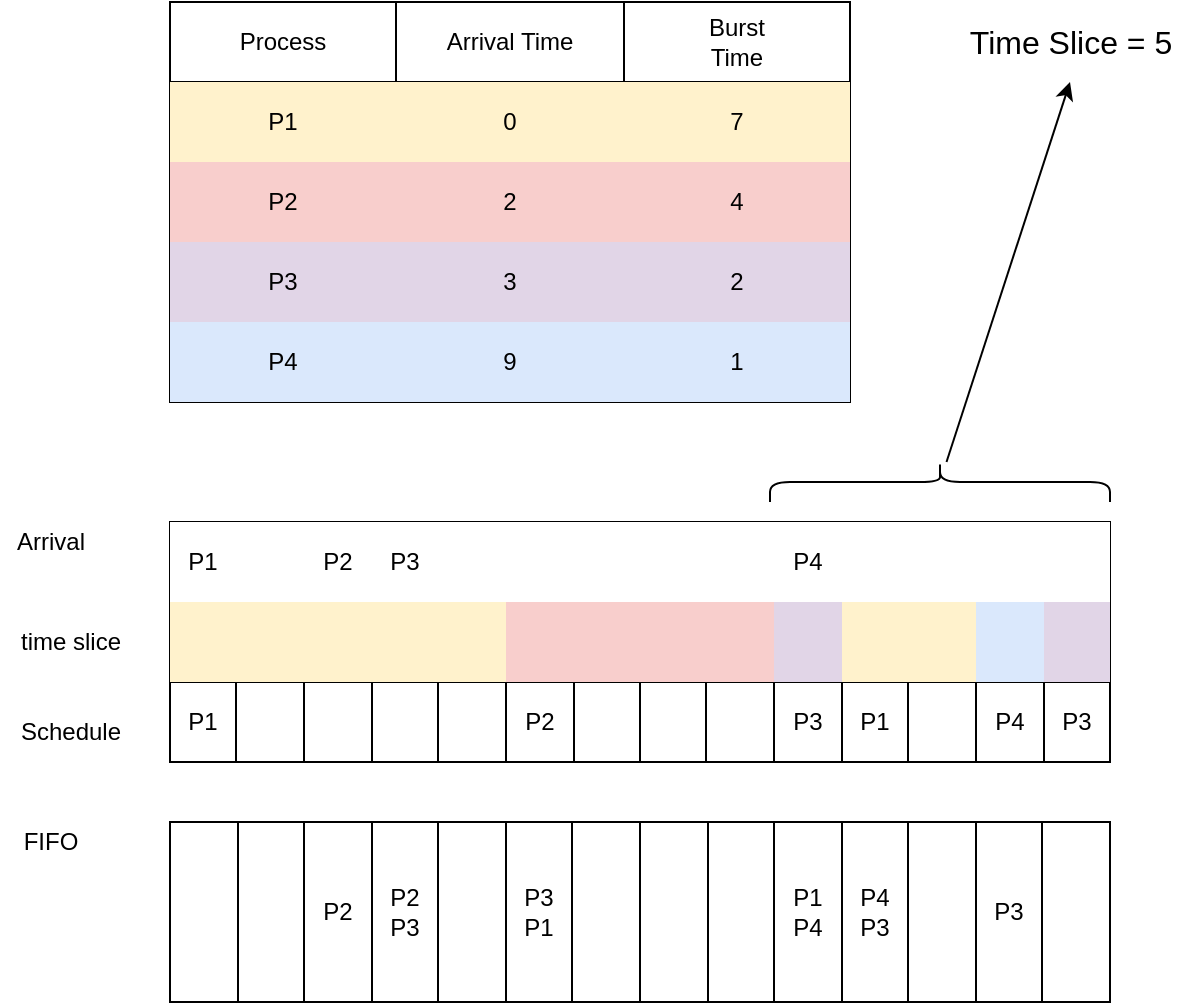 <mxfile version="13.5.3" type="github">
  <diagram id="oq2WA_Q4cAMV0qUKURcl" name="Page-1">
    <mxGraphModel dx="2066" dy="1105" grid="1" gridSize="10" guides="1" tooltips="1" connect="1" arrows="1" fold="1" page="1" pageScale="1" pageWidth="827" pageHeight="1169" math="0" shadow="0">
      <root>
        <mxCell id="0" />
        <mxCell id="1" parent="0" />
        <mxCell id="zv5d0t6G8cHftNeSnKc--1" value="" style="shape=table;html=1;whiteSpace=wrap;startSize=0;container=1;collapsible=0;childLayout=tableLayout;" vertex="1" parent="1">
          <mxGeometry x="190" y="220" width="340" height="200" as="geometry" />
        </mxCell>
        <mxCell id="zv5d0t6G8cHftNeSnKc--2" value="" style="shape=partialRectangle;html=1;whiteSpace=wrap;collapsible=0;dropTarget=0;pointerEvents=0;fillColor=none;top=0;left=0;bottom=0;right=0;points=[[0,0.5],[1,0.5]];portConstraint=eastwest;" vertex="1" parent="zv5d0t6G8cHftNeSnKc--1">
          <mxGeometry width="340" height="40" as="geometry" />
        </mxCell>
        <mxCell id="zv5d0t6G8cHftNeSnKc--3" value="Process" style="shape=partialRectangle;html=1;whiteSpace=wrap;connectable=0;overflow=hidden;fillColor=none;top=0;left=0;bottom=0;right=0;" vertex="1" parent="zv5d0t6G8cHftNeSnKc--2">
          <mxGeometry width="113" height="40" as="geometry" />
        </mxCell>
        <mxCell id="zv5d0t6G8cHftNeSnKc--4" value="Arrival Time" style="shape=partialRectangle;html=1;whiteSpace=wrap;connectable=0;overflow=hidden;fillColor=none;top=0;left=0;bottom=0;right=0;" vertex="1" parent="zv5d0t6G8cHftNeSnKc--2">
          <mxGeometry x="113" width="114" height="40" as="geometry" />
        </mxCell>
        <mxCell id="zv5d0t6G8cHftNeSnKc--5" value="Burst&lt;br&gt;Time" style="shape=partialRectangle;html=1;whiteSpace=wrap;connectable=0;overflow=hidden;fillColor=none;top=0;left=0;bottom=0;right=0;" vertex="1" parent="zv5d0t6G8cHftNeSnKc--2">
          <mxGeometry x="227" width="113" height="40" as="geometry" />
        </mxCell>
        <mxCell id="zv5d0t6G8cHftNeSnKc--6" value="" style="shape=partialRectangle;html=1;whiteSpace=wrap;collapsible=0;dropTarget=0;pointerEvents=0;fillColor=none;top=0;left=0;bottom=0;right=0;points=[[0,0.5],[1,0.5]];portConstraint=eastwest;" vertex="1" parent="zv5d0t6G8cHftNeSnKc--1">
          <mxGeometry y="40" width="340" height="40" as="geometry" />
        </mxCell>
        <mxCell id="zv5d0t6G8cHftNeSnKc--7" value="P1" style="shape=partialRectangle;html=1;whiteSpace=wrap;connectable=0;overflow=hidden;fillColor=#fff2cc;top=0;left=0;bottom=0;right=0;strokeColor=#d6b656;" vertex="1" parent="zv5d0t6G8cHftNeSnKc--6">
          <mxGeometry width="113" height="40" as="geometry" />
        </mxCell>
        <mxCell id="zv5d0t6G8cHftNeSnKc--8" value="0" style="shape=partialRectangle;html=1;whiteSpace=wrap;connectable=0;overflow=hidden;fillColor=#fff2cc;top=0;left=0;bottom=0;right=0;strokeColor=#d6b656;" vertex="1" parent="zv5d0t6G8cHftNeSnKc--6">
          <mxGeometry x="113" width="114" height="40" as="geometry" />
        </mxCell>
        <mxCell id="zv5d0t6G8cHftNeSnKc--9" value="7" style="shape=partialRectangle;html=1;whiteSpace=wrap;connectable=0;overflow=hidden;fillColor=#fff2cc;top=0;left=0;bottom=0;right=0;strokeColor=#d6b656;" vertex="1" parent="zv5d0t6G8cHftNeSnKc--6">
          <mxGeometry x="227" width="113" height="40" as="geometry" />
        </mxCell>
        <mxCell id="zv5d0t6G8cHftNeSnKc--10" value="" style="shape=partialRectangle;html=1;whiteSpace=wrap;collapsible=0;dropTarget=0;pointerEvents=0;fillColor=none;top=0;left=0;bottom=0;right=0;points=[[0,0.5],[1,0.5]];portConstraint=eastwest;" vertex="1" parent="zv5d0t6G8cHftNeSnKc--1">
          <mxGeometry y="80" width="340" height="40" as="geometry" />
        </mxCell>
        <mxCell id="zv5d0t6G8cHftNeSnKc--11" value="P2" style="shape=partialRectangle;html=1;whiteSpace=wrap;connectable=0;overflow=hidden;fillColor=#f8cecc;top=0;left=0;bottom=0;right=0;strokeColor=#b85450;" vertex="1" parent="zv5d0t6G8cHftNeSnKc--10">
          <mxGeometry width="113" height="40" as="geometry" />
        </mxCell>
        <mxCell id="zv5d0t6G8cHftNeSnKc--12" value="2" style="shape=partialRectangle;html=1;whiteSpace=wrap;connectable=0;overflow=hidden;fillColor=#f8cecc;top=0;left=0;bottom=0;right=0;strokeColor=#b85450;" vertex="1" parent="zv5d0t6G8cHftNeSnKc--10">
          <mxGeometry x="113" width="114" height="40" as="geometry" />
        </mxCell>
        <mxCell id="zv5d0t6G8cHftNeSnKc--13" value="4" style="shape=partialRectangle;html=1;whiteSpace=wrap;connectable=0;overflow=hidden;fillColor=#f8cecc;top=0;left=0;bottom=0;right=0;strokeColor=#b85450;" vertex="1" parent="zv5d0t6G8cHftNeSnKc--10">
          <mxGeometry x="227" width="113" height="40" as="geometry" />
        </mxCell>
        <mxCell id="zv5d0t6G8cHftNeSnKc--14" value="" style="shape=partialRectangle;html=1;whiteSpace=wrap;collapsible=0;dropTarget=0;pointerEvents=0;fillColor=none;top=0;left=0;bottom=0;right=0;points=[[0,0.5],[1,0.5]];portConstraint=eastwest;" vertex="1" parent="zv5d0t6G8cHftNeSnKc--1">
          <mxGeometry y="120" width="340" height="40" as="geometry" />
        </mxCell>
        <mxCell id="zv5d0t6G8cHftNeSnKc--15" value="P3" style="shape=partialRectangle;html=1;whiteSpace=wrap;connectable=0;overflow=hidden;fillColor=#e1d5e7;top=0;left=0;bottom=0;right=0;strokeColor=#9673a6;" vertex="1" parent="zv5d0t6G8cHftNeSnKc--14">
          <mxGeometry width="113" height="40" as="geometry" />
        </mxCell>
        <mxCell id="zv5d0t6G8cHftNeSnKc--16" value="3" style="shape=partialRectangle;html=1;whiteSpace=wrap;connectable=0;overflow=hidden;fillColor=#e1d5e7;top=0;left=0;bottom=0;right=0;strokeColor=#9673a6;" vertex="1" parent="zv5d0t6G8cHftNeSnKc--14">
          <mxGeometry x="113" width="114" height="40" as="geometry" />
        </mxCell>
        <mxCell id="zv5d0t6G8cHftNeSnKc--17" value="2" style="shape=partialRectangle;html=1;whiteSpace=wrap;connectable=0;overflow=hidden;fillColor=#e1d5e7;top=0;left=0;bottom=0;right=0;strokeColor=#9673a6;" vertex="1" parent="zv5d0t6G8cHftNeSnKc--14">
          <mxGeometry x="227" width="113" height="40" as="geometry" />
        </mxCell>
        <mxCell id="zv5d0t6G8cHftNeSnKc--18" value="" style="shape=partialRectangle;html=1;whiteSpace=wrap;collapsible=0;dropTarget=0;pointerEvents=0;fillColor=none;top=0;left=0;bottom=0;right=0;points=[[0,0.5],[1,0.5]];portConstraint=eastwest;" vertex="1" parent="zv5d0t6G8cHftNeSnKc--1">
          <mxGeometry y="160" width="340" height="40" as="geometry" />
        </mxCell>
        <mxCell id="zv5d0t6G8cHftNeSnKc--19" value="P4" style="shape=partialRectangle;html=1;whiteSpace=wrap;connectable=0;overflow=hidden;fillColor=#dae8fc;top=0;left=0;bottom=0;right=0;strokeColor=#6c8ebf;" vertex="1" parent="zv5d0t6G8cHftNeSnKc--18">
          <mxGeometry width="113" height="40" as="geometry" />
        </mxCell>
        <mxCell id="zv5d0t6G8cHftNeSnKc--20" value="9" style="shape=partialRectangle;html=1;whiteSpace=wrap;connectable=0;overflow=hidden;fillColor=#dae8fc;top=0;left=0;bottom=0;right=0;strokeColor=#6c8ebf;" vertex="1" parent="zv5d0t6G8cHftNeSnKc--18">
          <mxGeometry x="113" width="114" height="40" as="geometry" />
        </mxCell>
        <mxCell id="zv5d0t6G8cHftNeSnKc--21" value="1" style="shape=partialRectangle;html=1;whiteSpace=wrap;connectable=0;overflow=hidden;fillColor=#dae8fc;top=0;left=0;bottom=0;right=0;strokeColor=#6c8ebf;" vertex="1" parent="zv5d0t6G8cHftNeSnKc--18">
          <mxGeometry x="227" width="113" height="40" as="geometry" />
        </mxCell>
        <mxCell id="zv5d0t6G8cHftNeSnKc--22" value="" style="shape=table;html=1;whiteSpace=wrap;startSize=0;container=1;collapsible=0;childLayout=tableLayout;" vertex="1" parent="1">
          <mxGeometry x="190" y="480" width="470" height="120" as="geometry" />
        </mxCell>
        <mxCell id="zv5d0t6G8cHftNeSnKc--23" style="shape=partialRectangle;html=1;whiteSpace=wrap;collapsible=0;dropTarget=0;pointerEvents=0;fillColor=none;top=0;left=0;bottom=0;right=0;points=[[0,0.5],[1,0.5]];portConstraint=eastwest;" vertex="1" parent="zv5d0t6G8cHftNeSnKc--22">
          <mxGeometry width="470" height="40" as="geometry" />
        </mxCell>
        <mxCell id="zv5d0t6G8cHftNeSnKc--24" value="P1" style="shape=partialRectangle;html=1;whiteSpace=wrap;connectable=0;overflow=hidden;top=0;left=0;bottom=0;right=0;" vertex="1" parent="zv5d0t6G8cHftNeSnKc--23">
          <mxGeometry width="33" height="40" as="geometry" />
        </mxCell>
        <mxCell id="zv5d0t6G8cHftNeSnKc--25" style="shape=partialRectangle;html=1;whiteSpace=wrap;connectable=0;overflow=hidden;top=0;left=0;bottom=0;right=0;" vertex="1" parent="zv5d0t6G8cHftNeSnKc--23">
          <mxGeometry x="33" width="34" height="40" as="geometry" />
        </mxCell>
        <mxCell id="zv5d0t6G8cHftNeSnKc--26" value="P2" style="shape=partialRectangle;html=1;whiteSpace=wrap;connectable=0;overflow=hidden;top=0;left=0;bottom=0;right=0;" vertex="1" parent="zv5d0t6G8cHftNeSnKc--23">
          <mxGeometry x="67" width="34" height="40" as="geometry" />
        </mxCell>
        <mxCell id="zv5d0t6G8cHftNeSnKc--27" value="P3" style="shape=partialRectangle;html=1;whiteSpace=wrap;connectable=0;overflow=hidden;top=0;left=0;bottom=0;right=0;" vertex="1" parent="zv5d0t6G8cHftNeSnKc--23">
          <mxGeometry x="101" width="33" height="40" as="geometry" />
        </mxCell>
        <mxCell id="zv5d0t6G8cHftNeSnKc--28" style="shape=partialRectangle;html=1;whiteSpace=wrap;connectable=0;overflow=hidden;top=0;left=0;bottom=0;right=0;" vertex="1" parent="zv5d0t6G8cHftNeSnKc--23">
          <mxGeometry x="134" width="34" height="40" as="geometry" />
        </mxCell>
        <mxCell id="zv5d0t6G8cHftNeSnKc--29" value="" style="shape=partialRectangle;html=1;whiteSpace=wrap;connectable=0;overflow=hidden;top=0;left=0;bottom=0;right=0;" vertex="1" parent="zv5d0t6G8cHftNeSnKc--23">
          <mxGeometry x="168" width="34" height="40" as="geometry" />
        </mxCell>
        <mxCell id="zv5d0t6G8cHftNeSnKc--30" style="shape=partialRectangle;html=1;whiteSpace=wrap;connectable=0;overflow=hidden;top=0;left=0;bottom=0;right=0;" vertex="1" parent="zv5d0t6G8cHftNeSnKc--23">
          <mxGeometry x="202" width="33" height="40" as="geometry" />
        </mxCell>
        <mxCell id="zv5d0t6G8cHftNeSnKc--31" style="shape=partialRectangle;html=1;whiteSpace=wrap;connectable=0;overflow=hidden;top=0;left=0;bottom=0;right=0;" vertex="1" parent="zv5d0t6G8cHftNeSnKc--23">
          <mxGeometry x="235" width="33" height="40" as="geometry" />
        </mxCell>
        <mxCell id="zv5d0t6G8cHftNeSnKc--32" style="shape=partialRectangle;html=1;whiteSpace=wrap;connectable=0;overflow=hidden;top=0;left=0;bottom=0;right=0;" vertex="1" parent="zv5d0t6G8cHftNeSnKc--23">
          <mxGeometry x="268" width="34" height="40" as="geometry" />
        </mxCell>
        <mxCell id="zv5d0t6G8cHftNeSnKc--33" value="P4" style="shape=partialRectangle;html=1;whiteSpace=wrap;connectable=0;overflow=hidden;top=0;left=0;bottom=0;right=0;" vertex="1" parent="zv5d0t6G8cHftNeSnKc--23">
          <mxGeometry x="302" width="34" height="40" as="geometry" />
        </mxCell>
        <mxCell id="zv5d0t6G8cHftNeSnKc--34" style="shape=partialRectangle;html=1;whiteSpace=wrap;connectable=0;overflow=hidden;top=0;left=0;bottom=0;right=0;" vertex="1" parent="zv5d0t6G8cHftNeSnKc--23">
          <mxGeometry x="336" width="33" height="40" as="geometry" />
        </mxCell>
        <mxCell id="zv5d0t6G8cHftNeSnKc--35" style="shape=partialRectangle;html=1;whiteSpace=wrap;connectable=0;overflow=hidden;top=0;left=0;bottom=0;right=0;" vertex="1" parent="zv5d0t6G8cHftNeSnKc--23">
          <mxGeometry x="369" width="34" height="40" as="geometry" />
        </mxCell>
        <mxCell id="zv5d0t6G8cHftNeSnKc--36" style="shape=partialRectangle;html=1;whiteSpace=wrap;connectable=0;overflow=hidden;top=0;left=0;bottom=0;right=0;" vertex="1" parent="zv5d0t6G8cHftNeSnKc--23">
          <mxGeometry x="403" width="34" height="40" as="geometry" />
        </mxCell>
        <mxCell id="zv5d0t6G8cHftNeSnKc--37" style="shape=partialRectangle;html=1;whiteSpace=wrap;connectable=0;overflow=hidden;top=0;left=0;bottom=0;right=0;" vertex="1" parent="zv5d0t6G8cHftNeSnKc--23">
          <mxGeometry x="437" width="33" height="40" as="geometry" />
        </mxCell>
        <mxCell id="zv5d0t6G8cHftNeSnKc--38" value="" style="shape=partialRectangle;html=1;whiteSpace=wrap;collapsible=0;dropTarget=0;pointerEvents=0;fillColor=none;top=0;left=0;bottom=0;right=0;points=[[0,0.5],[1,0.5]];portConstraint=eastwest;" vertex="1" parent="zv5d0t6G8cHftNeSnKc--22">
          <mxGeometry y="40" width="470" height="40" as="geometry" />
        </mxCell>
        <mxCell id="zv5d0t6G8cHftNeSnKc--39" value="" style="shape=partialRectangle;html=1;whiteSpace=wrap;connectable=0;overflow=hidden;fillColor=#fff2cc;top=0;left=0;bottom=0;right=0;strokeColor=#d6b656;" vertex="1" parent="zv5d0t6G8cHftNeSnKc--38">
          <mxGeometry width="33" height="40" as="geometry" />
        </mxCell>
        <mxCell id="zv5d0t6G8cHftNeSnKc--40" value="" style="shape=partialRectangle;html=1;whiteSpace=wrap;connectable=0;overflow=hidden;fillColor=#fff2cc;top=0;left=0;bottom=0;right=0;strokeColor=#d6b656;" vertex="1" parent="zv5d0t6G8cHftNeSnKc--38">
          <mxGeometry x="33" width="34" height="40" as="geometry" />
        </mxCell>
        <mxCell id="zv5d0t6G8cHftNeSnKc--41" value="" style="shape=partialRectangle;html=1;whiteSpace=wrap;connectable=0;overflow=hidden;fillColor=#fff2cc;top=0;left=0;bottom=0;right=0;strokeColor=#d6b656;" vertex="1" parent="zv5d0t6G8cHftNeSnKc--38">
          <mxGeometry x="67" width="34" height="40" as="geometry" />
        </mxCell>
        <mxCell id="zv5d0t6G8cHftNeSnKc--42" value="" style="shape=partialRectangle;html=1;whiteSpace=wrap;connectable=0;overflow=hidden;fillColor=#fff2cc;top=0;left=0;bottom=0;right=0;strokeColor=#d6b656;" vertex="1" parent="zv5d0t6G8cHftNeSnKc--38">
          <mxGeometry x="101" width="33" height="40" as="geometry" />
        </mxCell>
        <mxCell id="zv5d0t6G8cHftNeSnKc--43" value="" style="shape=partialRectangle;html=1;whiteSpace=wrap;connectable=0;overflow=hidden;fillColor=#fff2cc;top=0;left=0;bottom=0;right=0;strokeColor=#d6b656;" vertex="1" parent="zv5d0t6G8cHftNeSnKc--38">
          <mxGeometry x="134" width="34" height="40" as="geometry" />
        </mxCell>
        <mxCell id="zv5d0t6G8cHftNeSnKc--44" value="" style="shape=partialRectangle;html=1;whiteSpace=wrap;connectable=0;overflow=hidden;fillColor=#f8cecc;top=0;left=0;bottom=0;right=0;strokeColor=#b85450;" vertex="1" parent="zv5d0t6G8cHftNeSnKc--38">
          <mxGeometry x="168" width="34" height="40" as="geometry" />
        </mxCell>
        <mxCell id="zv5d0t6G8cHftNeSnKc--45" value="" style="shape=partialRectangle;html=1;whiteSpace=wrap;connectable=0;overflow=hidden;fillColor=#f8cecc;top=0;left=0;bottom=0;right=0;strokeColor=#b85450;" vertex="1" parent="zv5d0t6G8cHftNeSnKc--38">
          <mxGeometry x="202" width="33" height="40" as="geometry" />
        </mxCell>
        <mxCell id="zv5d0t6G8cHftNeSnKc--46" value="" style="shape=partialRectangle;html=1;whiteSpace=wrap;connectable=0;overflow=hidden;fillColor=#f8cecc;top=0;left=0;bottom=0;right=0;strokeColor=#b85450;" vertex="1" parent="zv5d0t6G8cHftNeSnKc--38">
          <mxGeometry x="235" width="33" height="40" as="geometry" />
        </mxCell>
        <mxCell id="zv5d0t6G8cHftNeSnKc--47" value="" style="shape=partialRectangle;html=1;whiteSpace=wrap;connectable=0;overflow=hidden;fillColor=#f8cecc;top=0;left=0;bottom=0;right=0;strokeColor=#b85450;" vertex="1" parent="zv5d0t6G8cHftNeSnKc--38">
          <mxGeometry x="268" width="34" height="40" as="geometry" />
        </mxCell>
        <mxCell id="zv5d0t6G8cHftNeSnKc--48" value="" style="shape=partialRectangle;html=1;whiteSpace=wrap;connectable=0;overflow=hidden;fillColor=#e1d5e7;top=0;left=0;bottom=0;right=0;strokeColor=#9673a6;" vertex="1" parent="zv5d0t6G8cHftNeSnKc--38">
          <mxGeometry x="302" width="34" height="40" as="geometry" />
        </mxCell>
        <mxCell id="zv5d0t6G8cHftNeSnKc--49" value="" style="shape=partialRectangle;html=1;whiteSpace=wrap;connectable=0;overflow=hidden;fillColor=#fff2cc;top=0;left=0;bottom=0;right=0;strokeColor=#d6b656;" vertex="1" parent="zv5d0t6G8cHftNeSnKc--38">
          <mxGeometry x="336" width="33" height="40" as="geometry" />
        </mxCell>
        <mxCell id="zv5d0t6G8cHftNeSnKc--50" value="" style="shape=partialRectangle;html=1;whiteSpace=wrap;connectable=0;overflow=hidden;fillColor=#fff2cc;top=0;left=0;bottom=0;right=0;strokeColor=#d6b656;" vertex="1" parent="zv5d0t6G8cHftNeSnKc--38">
          <mxGeometry x="369" width="34" height="40" as="geometry" />
        </mxCell>
        <mxCell id="zv5d0t6G8cHftNeSnKc--51" value="" style="shape=partialRectangle;html=1;whiteSpace=wrap;connectable=0;overflow=hidden;fillColor=#dae8fc;top=0;left=0;bottom=0;right=0;strokeColor=#6c8ebf;" vertex="1" parent="zv5d0t6G8cHftNeSnKc--38">
          <mxGeometry x="403" width="34" height="40" as="geometry" />
        </mxCell>
        <mxCell id="zv5d0t6G8cHftNeSnKc--52" value="" style="shape=partialRectangle;html=1;whiteSpace=wrap;connectable=0;overflow=hidden;fillColor=#e1d5e7;top=0;left=0;bottom=0;right=0;strokeColor=#9673a6;" vertex="1" parent="zv5d0t6G8cHftNeSnKc--38">
          <mxGeometry x="437" width="33" height="40" as="geometry" />
        </mxCell>
        <mxCell id="zv5d0t6G8cHftNeSnKc--53" value="" style="shape=partialRectangle;html=1;whiteSpace=wrap;collapsible=0;dropTarget=0;pointerEvents=0;fillColor=none;top=0;left=0;bottom=0;right=0;points=[[0,0.5],[1,0.5]];portConstraint=eastwest;" vertex="1" parent="zv5d0t6G8cHftNeSnKc--22">
          <mxGeometry y="80" width="470" height="40" as="geometry" />
        </mxCell>
        <mxCell id="zv5d0t6G8cHftNeSnKc--54" value="P1" style="shape=partialRectangle;html=1;whiteSpace=wrap;connectable=0;overflow=hidden;fillColor=none;top=0;left=0;bottom=0;right=0;" vertex="1" parent="zv5d0t6G8cHftNeSnKc--53">
          <mxGeometry width="33" height="40" as="geometry" />
        </mxCell>
        <mxCell id="zv5d0t6G8cHftNeSnKc--55" value="" style="shape=partialRectangle;html=1;whiteSpace=wrap;connectable=0;overflow=hidden;fillColor=none;top=0;left=0;bottom=0;right=0;" vertex="1" parent="zv5d0t6G8cHftNeSnKc--53">
          <mxGeometry x="33" width="34" height="40" as="geometry" />
        </mxCell>
        <mxCell id="zv5d0t6G8cHftNeSnKc--56" value="" style="shape=partialRectangle;html=1;whiteSpace=wrap;connectable=0;overflow=hidden;fillColor=none;top=0;left=0;bottom=0;right=0;" vertex="1" parent="zv5d0t6G8cHftNeSnKc--53">
          <mxGeometry x="67" width="34" height="40" as="geometry" />
        </mxCell>
        <mxCell id="zv5d0t6G8cHftNeSnKc--57" value="" style="shape=partialRectangle;html=1;whiteSpace=wrap;connectable=0;overflow=hidden;fillColor=none;top=0;left=0;bottom=0;right=0;" vertex="1" parent="zv5d0t6G8cHftNeSnKc--53">
          <mxGeometry x="101" width="33" height="40" as="geometry" />
        </mxCell>
        <mxCell id="zv5d0t6G8cHftNeSnKc--58" value="" style="shape=partialRectangle;html=1;whiteSpace=wrap;connectable=0;overflow=hidden;fillColor=none;top=0;left=0;bottom=0;right=0;" vertex="1" parent="zv5d0t6G8cHftNeSnKc--53">
          <mxGeometry x="134" width="34" height="40" as="geometry" />
        </mxCell>
        <mxCell id="zv5d0t6G8cHftNeSnKc--59" value="P2" style="shape=partialRectangle;html=1;whiteSpace=wrap;connectable=0;overflow=hidden;fillColor=none;top=0;left=0;bottom=0;right=0;" vertex="1" parent="zv5d0t6G8cHftNeSnKc--53">
          <mxGeometry x="168" width="34" height="40" as="geometry" />
        </mxCell>
        <mxCell id="zv5d0t6G8cHftNeSnKc--60" value="" style="shape=partialRectangle;html=1;whiteSpace=wrap;connectable=0;overflow=hidden;fillColor=none;top=0;left=0;bottom=0;right=0;" vertex="1" parent="zv5d0t6G8cHftNeSnKc--53">
          <mxGeometry x="202" width="33" height="40" as="geometry" />
        </mxCell>
        <mxCell id="zv5d0t6G8cHftNeSnKc--61" value="" style="shape=partialRectangle;html=1;whiteSpace=wrap;connectable=0;overflow=hidden;fillColor=none;top=0;left=0;bottom=0;right=0;" vertex="1" parent="zv5d0t6G8cHftNeSnKc--53">
          <mxGeometry x="235" width="33" height="40" as="geometry" />
        </mxCell>
        <mxCell id="zv5d0t6G8cHftNeSnKc--62" value="" style="shape=partialRectangle;html=1;whiteSpace=wrap;connectable=0;overflow=hidden;fillColor=none;top=0;left=0;bottom=0;right=0;" vertex="1" parent="zv5d0t6G8cHftNeSnKc--53">
          <mxGeometry x="268" width="34" height="40" as="geometry" />
        </mxCell>
        <mxCell id="zv5d0t6G8cHftNeSnKc--63" value="P3" style="shape=partialRectangle;html=1;whiteSpace=wrap;connectable=0;overflow=hidden;fillColor=none;top=0;left=0;bottom=0;right=0;" vertex="1" parent="zv5d0t6G8cHftNeSnKc--53">
          <mxGeometry x="302" width="34" height="40" as="geometry" />
        </mxCell>
        <mxCell id="zv5d0t6G8cHftNeSnKc--64" value="P1" style="shape=partialRectangle;html=1;whiteSpace=wrap;connectable=0;overflow=hidden;fillColor=none;top=0;left=0;bottom=0;right=0;" vertex="1" parent="zv5d0t6G8cHftNeSnKc--53">
          <mxGeometry x="336" width="33" height="40" as="geometry" />
        </mxCell>
        <mxCell id="zv5d0t6G8cHftNeSnKc--65" value="" style="shape=partialRectangle;html=1;whiteSpace=wrap;connectable=0;overflow=hidden;fillColor=none;top=0;left=0;bottom=0;right=0;" vertex="1" parent="zv5d0t6G8cHftNeSnKc--53">
          <mxGeometry x="369" width="34" height="40" as="geometry" />
        </mxCell>
        <mxCell id="zv5d0t6G8cHftNeSnKc--66" value="P4" style="shape=partialRectangle;html=1;whiteSpace=wrap;connectable=0;overflow=hidden;fillColor=none;top=0;left=0;bottom=0;right=0;" vertex="1" parent="zv5d0t6G8cHftNeSnKc--53">
          <mxGeometry x="403" width="34" height="40" as="geometry" />
        </mxCell>
        <mxCell id="zv5d0t6G8cHftNeSnKc--67" value="P3" style="shape=partialRectangle;html=1;whiteSpace=wrap;connectable=0;overflow=hidden;fillColor=none;top=0;left=0;bottom=0;right=0;" vertex="1" parent="zv5d0t6G8cHftNeSnKc--53">
          <mxGeometry x="437" width="33" height="40" as="geometry" />
        </mxCell>
        <mxCell id="zv5d0t6G8cHftNeSnKc--68" value="FIFO" style="text;html=1;align=center;verticalAlign=middle;resizable=0;points=[];autosize=1;" vertex="1" parent="1">
          <mxGeometry x="110" y="630" width="40" height="20" as="geometry" />
        </mxCell>
        <mxCell id="zv5d0t6G8cHftNeSnKc--69" value="Schedule" style="text;html=1;align=center;verticalAlign=middle;resizable=0;points=[];autosize=1;" vertex="1" parent="1">
          <mxGeometry x="105" y="575" width="70" height="20" as="geometry" />
        </mxCell>
        <mxCell id="zv5d0t6G8cHftNeSnKc--70" style="rounded=0;orthogonalLoop=1;jettySize=auto;html=1;" edge="1" parent="1" source="zv5d0t6G8cHftNeSnKc--71">
          <mxGeometry relative="1" as="geometry">
            <mxPoint x="640" y="260" as="targetPoint" />
          </mxGeometry>
        </mxCell>
        <mxCell id="zv5d0t6G8cHftNeSnKc--71" value="" style="shape=curlyBracket;whiteSpace=wrap;html=1;rounded=1;direction=south;" vertex="1" parent="1">
          <mxGeometry x="490" y="450" width="170" height="20" as="geometry" />
        </mxCell>
        <mxCell id="zv5d0t6G8cHftNeSnKc--72" value="&lt;font style=&quot;font-size: 16px&quot;&gt;Time Slice = 5&lt;/font&gt;" style="text;html=1;align=center;verticalAlign=middle;resizable=0;points=[];autosize=1;" vertex="1" parent="1">
          <mxGeometry x="580" y="230" width="120" height="20" as="geometry" />
        </mxCell>
        <mxCell id="zv5d0t6G8cHftNeSnKc--73" value="" style="shape=table;html=1;whiteSpace=wrap;startSize=0;container=1;collapsible=0;childLayout=tableLayout;" vertex="1" parent="1">
          <mxGeometry x="190" y="630" width="470" height="90" as="geometry" />
        </mxCell>
        <mxCell id="zv5d0t6G8cHftNeSnKc--74" value="" style="shape=partialRectangle;html=1;whiteSpace=wrap;collapsible=0;dropTarget=0;pointerEvents=0;fillColor=none;top=0;left=0;bottom=0;right=0;points=[[0,0.5],[1,0.5]];portConstraint=eastwest;" vertex="1" parent="zv5d0t6G8cHftNeSnKc--73">
          <mxGeometry width="470" height="90" as="geometry" />
        </mxCell>
        <mxCell id="zv5d0t6G8cHftNeSnKc--75" value="" style="shape=partialRectangle;html=1;whiteSpace=wrap;connectable=0;overflow=hidden;fillColor=none;top=0;left=0;bottom=0;right=0;" vertex="1" parent="zv5d0t6G8cHftNeSnKc--74">
          <mxGeometry width="34" height="90" as="geometry" />
        </mxCell>
        <mxCell id="zv5d0t6G8cHftNeSnKc--76" value="" style="shape=partialRectangle;html=1;whiteSpace=wrap;connectable=0;overflow=hidden;fillColor=none;top=0;left=0;bottom=0;right=0;" vertex="1" parent="zv5d0t6G8cHftNeSnKc--74">
          <mxGeometry x="34" width="33" height="90" as="geometry" />
        </mxCell>
        <mxCell id="zv5d0t6G8cHftNeSnKc--77" value="P2" style="shape=partialRectangle;html=1;whiteSpace=wrap;connectable=0;overflow=hidden;fillColor=none;top=0;left=0;bottom=0;right=0;" vertex="1" parent="zv5d0t6G8cHftNeSnKc--74">
          <mxGeometry x="67" width="34" height="90" as="geometry" />
        </mxCell>
        <mxCell id="zv5d0t6G8cHftNeSnKc--78" value="P2&lt;br&gt;P3" style="shape=partialRectangle;html=1;whiteSpace=wrap;connectable=0;overflow=hidden;fillColor=none;top=0;left=0;bottom=0;right=0;" vertex="1" parent="zv5d0t6G8cHftNeSnKc--74">
          <mxGeometry x="101" width="33" height="90" as="geometry" />
        </mxCell>
        <mxCell id="zv5d0t6G8cHftNeSnKc--79" value="" style="shape=partialRectangle;html=1;whiteSpace=wrap;connectable=0;overflow=hidden;fillColor=none;top=0;left=0;bottom=0;right=0;" vertex="1" parent="zv5d0t6G8cHftNeSnKc--74">
          <mxGeometry x="134" width="34" height="90" as="geometry" />
        </mxCell>
        <mxCell id="zv5d0t6G8cHftNeSnKc--80" value="P3&lt;br&gt;P1" style="shape=partialRectangle;html=1;whiteSpace=wrap;connectable=0;overflow=hidden;fillColor=none;top=0;left=0;bottom=0;right=0;" vertex="1" parent="zv5d0t6G8cHftNeSnKc--74">
          <mxGeometry x="168" width="33" height="90" as="geometry" />
        </mxCell>
        <mxCell id="zv5d0t6G8cHftNeSnKc--81" value="" style="shape=partialRectangle;html=1;whiteSpace=wrap;connectable=0;overflow=hidden;fillColor=none;top=0;left=0;bottom=0;right=0;" vertex="1" parent="zv5d0t6G8cHftNeSnKc--74">
          <mxGeometry x="201" width="34" height="90" as="geometry" />
        </mxCell>
        <mxCell id="zv5d0t6G8cHftNeSnKc--82" value="" style="shape=partialRectangle;html=1;whiteSpace=wrap;connectable=0;overflow=hidden;fillColor=none;top=0;left=0;bottom=0;right=0;" vertex="1" parent="zv5d0t6G8cHftNeSnKc--74">
          <mxGeometry x="235" width="34" height="90" as="geometry" />
        </mxCell>
        <mxCell id="zv5d0t6G8cHftNeSnKc--83" value="" style="shape=partialRectangle;html=1;whiteSpace=wrap;connectable=0;overflow=hidden;fillColor=none;top=0;left=0;bottom=0;right=0;" vertex="1" parent="zv5d0t6G8cHftNeSnKc--74">
          <mxGeometry x="269" width="33" height="90" as="geometry" />
        </mxCell>
        <mxCell id="zv5d0t6G8cHftNeSnKc--84" value="P1&lt;br&gt;P4" style="shape=partialRectangle;html=1;whiteSpace=wrap;connectable=0;overflow=hidden;fillColor=none;top=0;left=0;bottom=0;right=0;" vertex="1" parent="zv5d0t6G8cHftNeSnKc--74">
          <mxGeometry x="302" width="34" height="90" as="geometry" />
        </mxCell>
        <mxCell id="zv5d0t6G8cHftNeSnKc--85" value="P4&lt;br&gt;P3" style="shape=partialRectangle;html=1;whiteSpace=wrap;connectable=0;overflow=hidden;fillColor=none;top=0;left=0;bottom=0;right=0;" vertex="1" parent="zv5d0t6G8cHftNeSnKc--74">
          <mxGeometry x="336" width="33" height="90" as="geometry" />
        </mxCell>
        <mxCell id="zv5d0t6G8cHftNeSnKc--86" value="" style="shape=partialRectangle;html=1;whiteSpace=wrap;connectable=0;overflow=hidden;fillColor=none;top=0;left=0;bottom=0;right=0;" vertex="1" parent="zv5d0t6G8cHftNeSnKc--74">
          <mxGeometry x="369" width="34" height="90" as="geometry" />
        </mxCell>
        <mxCell id="zv5d0t6G8cHftNeSnKc--87" value="P3&lt;br&gt;" style="shape=partialRectangle;html=1;whiteSpace=wrap;connectable=0;overflow=hidden;fillColor=none;top=0;left=0;bottom=0;right=0;" vertex="1" parent="zv5d0t6G8cHftNeSnKc--74">
          <mxGeometry x="403" width="33" height="90" as="geometry" />
        </mxCell>
        <mxCell id="zv5d0t6G8cHftNeSnKc--88" value="" style="shape=partialRectangle;html=1;whiteSpace=wrap;connectable=0;overflow=hidden;fillColor=none;top=0;left=0;bottom=0;right=0;" vertex="1" parent="zv5d0t6G8cHftNeSnKc--74">
          <mxGeometry x="436" width="34" height="90" as="geometry" />
        </mxCell>
        <mxCell id="zv5d0t6G8cHftNeSnKc--89" value="Arrival" style="text;html=1;align=center;verticalAlign=middle;resizable=0;points=[];autosize=1;" vertex="1" parent="1">
          <mxGeometry x="105" y="480" width="50" height="20" as="geometry" />
        </mxCell>
        <mxCell id="zv5d0t6G8cHftNeSnKc--90" value="time slice" style="text;html=1;align=center;verticalAlign=middle;resizable=0;points=[];autosize=1;" vertex="1" parent="1">
          <mxGeometry x="105" y="530" width="70" height="20" as="geometry" />
        </mxCell>
      </root>
    </mxGraphModel>
  </diagram>
</mxfile>
